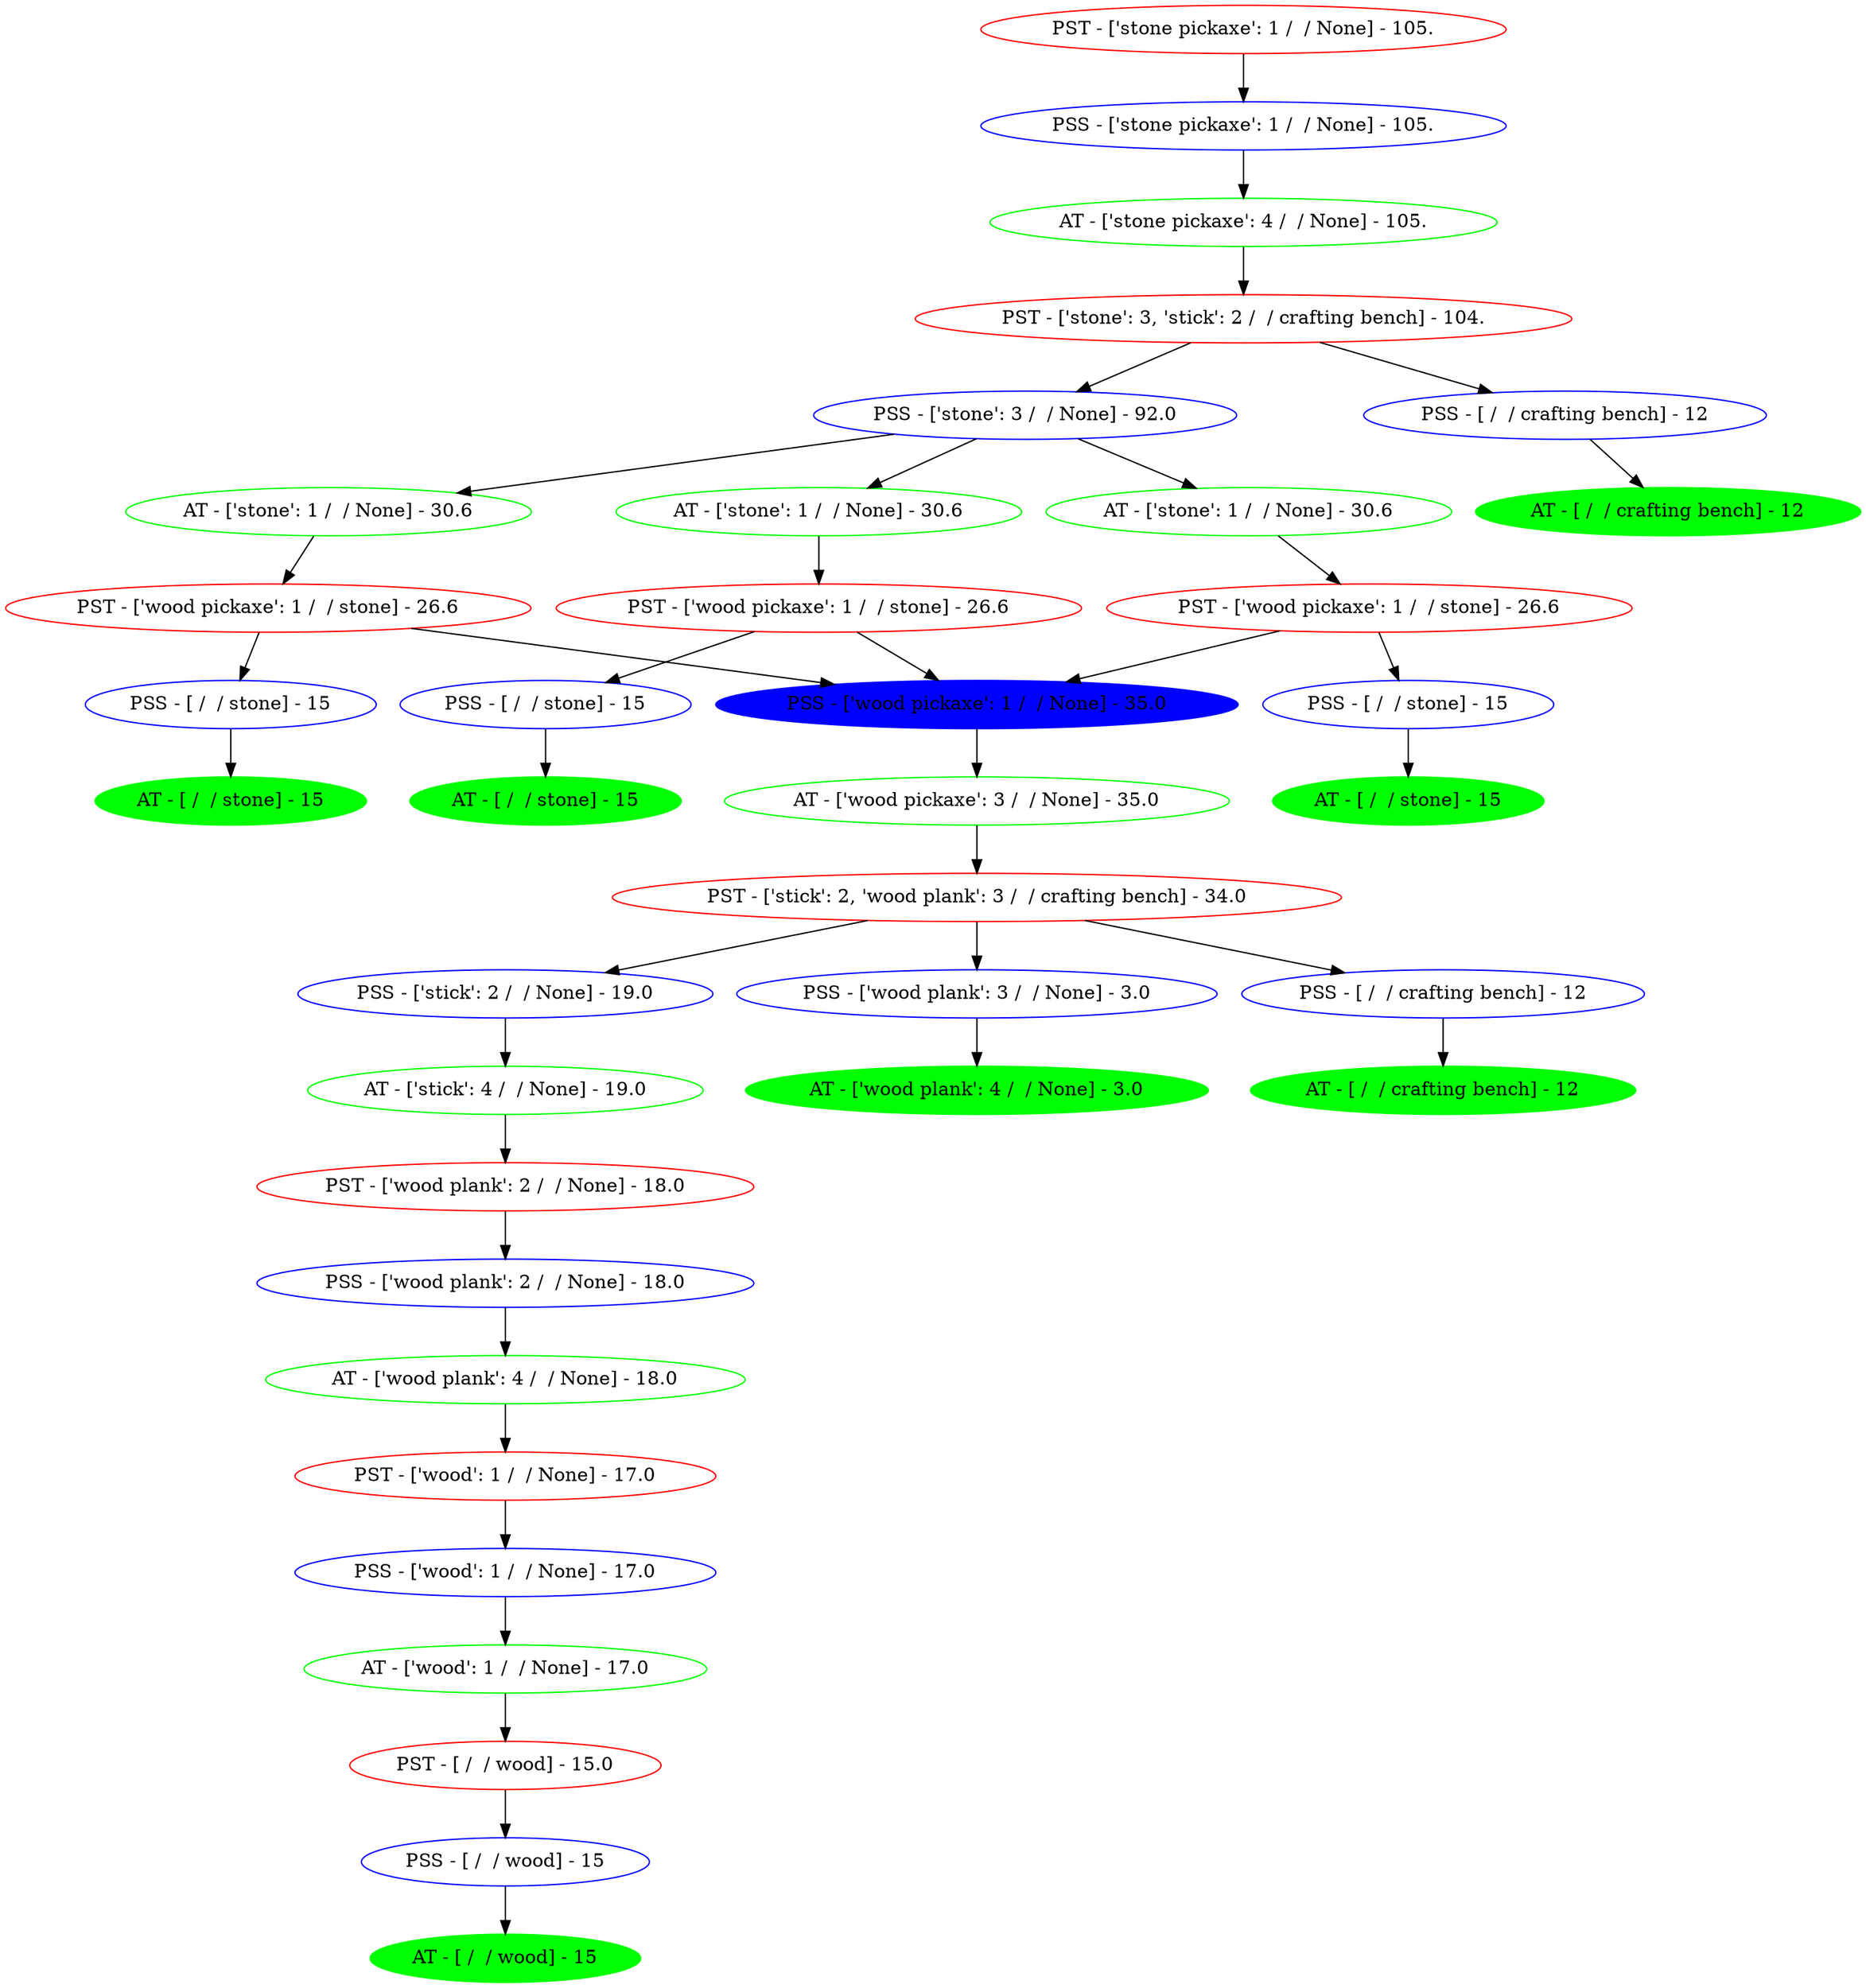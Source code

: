 digraph Tree {
	node [color=red]
	"PST - ['stone pickaxe'; 1 /  / None] - 49445584" [label="PST - ['stone pickaxe': 1 /  / None] - 105."]
	node [color=blue]
	"PSS - ['stone pickaxe'; 1 /  / None] - 49444944" [label="PSS - ['stone pickaxe': 1 /  / None] - 105."]
	node [style=unfilled]
	node [color=green]
	"AT - ['stone pickaxe'; 4 /  / None] - 49501264" [label="AT - ['stone pickaxe': 4 /  / None] - 105."]
	node [style=unfilled]
	node [color=red]
	"PST - ['stone'; 3, 'stick'; 2 /  / crafting bench] - 49444912" [label="PST - ['stone': 3, 'stick': 2 /  / crafting bench] - 104."]
	node [color=blue]
	"PSS - ['stone'; 3 /  / None] - 49501584" [label="PSS - ['stone': 3 /  / None] - 92.0"]
	node [style=unfilled]
	node [color=blue]
	"PSS - [ /  / crafting bench] - 49502160" [label="PSS - [ /  / crafting bench] - 12"]
	node [style=unfilled]
	node [color=green]
	"AT - ['stone'; 1 /  / None] - 49501648" [label="AT - ['stone': 1 /  / None] - 30.6"]
	node [style=unfilled]
	node [color=green]
	"AT - ['stone'; 1 /  / None] - 49501744" [label="AT - ['stone': 1 /  / None] - 30.6"]
	node [style=unfilled]
	node [color=green]
	"AT - ['stone'; 1 /  / None] - 49501712" [label="AT - ['stone': 1 /  / None] - 30.6"]
	node [style=unfilled]
	node [style=filled]
	node [color=green]
	"AT - [ /  / crafting bench] - 49502256" [label="AT - [ /  / crafting bench] - 12"]
	node [style=unfilled]
	node [color=red]
	"PST - ['wood pickaxe'; 1 /  / stone] - 49502320" [label="PST - ['wood pickaxe': 1 /  / stone] - 26.6"]
	node [color=red]
	"PST - ['wood pickaxe'; 1 /  / stone] - 49502704" [label="PST - ['wood pickaxe': 1 /  / stone] - 26.6"]
	node [color=red]
	"PST - ['wood pickaxe'; 1 /  / stone] - 49502768" [label="PST - ['wood pickaxe': 1 /  / stone] - 26.6"]
	node [style=filled]
	node [color=blue]
	"PSS - ['wood pickaxe'; 1 /  / None] - 49502544" [label="PSS - ['wood pickaxe': 1 /  / None] - 35.0"]
	node [style=unfilled]
	node [color=blue]
	"PSS - [ /  / stone] - 49502512" [label="PSS - [ /  / stone] - 15"]
	node [style=unfilled]
	node [color=blue]
	"PSS - [ /  / stone] - 49502864" [label="PSS - [ /  / stone] - 15"]
	node [style=unfilled]
	node [color=blue]
	"PSS - [ /  / stone] - 49503248" [label="PSS - [ /  / stone] - 15"]
	node [style=unfilled]
	node [color=green]
	"AT - ['wood pickaxe'; 3 /  / None] - 49502608" [label="AT - ['wood pickaxe': 3 /  / None] - 35.0"]
	node [style=unfilled]
	node [style=filled]
	node [color=green]
	"AT - [ /  / stone] - 49502640" [label="AT - [ /  / stone] - 15"]
	node [style=unfilled]
	node [style=filled]
	node [color=green]
	"AT - [ /  / stone] - 49502992" [label="AT - [ /  / stone] - 15"]
	node [style=unfilled]
	node [style=filled]
	node [color=green]
	"AT - [ /  / stone] - 49503376" [label="AT - [ /  / stone] - 15"]
	node [style=unfilled]
	node [color=red]
	"PST - ['stick'; 2, 'wood plank'; 3 /  / crafting bench] - 49503856" [label="PST - ['stick': 2, 'wood plank': 3 /  / crafting bench] - 34.0"]
	node [color=blue]
	"PSS - ['stick'; 2 /  / None] - 49521552" [label="PSS - ['stick': 2 /  / None] - 19.0"]
	node [style=unfilled]
	node [color=blue]
	"PSS - ['wood plank'; 3 /  / None] - 49521520" [label="PSS - ['wood plank': 3 /  / None] - 3.0"]
	node [style=unfilled]
	node [color=blue]
	"PSS - [ /  / crafting bench] - 49521712" [label="PSS - [ /  / crafting bench] - 12"]
	node [style=unfilled]
	node [color=green]
	"AT - ['stick'; 4 /  / None] - 49521616" [label="AT - ['stick': 4 /  / None] - 19.0"]
	node [style=unfilled]
	node [style=filled]
	node [color=green]
	"AT - ['wood plank'; 4 /  / None] - 49521648" [label="AT - ['wood plank': 4 /  / None] - 3.0"]
	node [style=unfilled]
	node [style=filled]
	node [color=green]
	"AT - [ /  / crafting bench] - 49521744" [label="AT - [ /  / crafting bench] - 12"]
	node [style=unfilled]
	node [color=red]
	"PST - ['wood plank'; 2 /  / None] - 49522768" [label="PST - ['wood plank': 2 /  / None] - 18.0"]
	node [color=blue]
	"PSS - ['wood plank'; 2 /  / None] - 49522928" [label="PSS - ['wood plank': 2 /  / None] - 18.0"]
	node [style=unfilled]
	node [color=green]
	"AT - ['wood plank'; 4 /  / None] - 49504048" [label="AT - ['wood plank': 4 /  / None] - 18.0"]
	node [style=unfilled]
	node [color=red]
	"PST - ['wood'; 1 /  / None] - 49538128" [label="PST - ['wood': 1 /  / None] - 17.0"]
	node [color=blue]
	"PSS - ['wood'; 1 /  / None] - 49538288" [label="PSS - ['wood': 1 /  / None] - 17.0"]
	node [style=unfilled]
	node [color=green]
	"AT - ['wood'; 1 /  / None] - 49538352" [label="AT - ['wood': 1 /  / None] - 17.0"]
	node [style=unfilled]
	node [color=red]
	"PST - [ /  / wood] - 49540304" [label="PST - [ /  / wood] - 15.0"]
	node [color=blue]
	"PSS - [ /  / wood] - 49540720" [label="PSS - [ /  / wood] - 15"]
	node [style=unfilled]
	node [style=filled]
	node [color=green]
	"AT - [ /  / wood] - 49540784" [label="AT - [ /  / wood] - 15"]
	node [style=unfilled]
	"PST - ['stone pickaxe'; 1 /  / None] - 49445584" -> "PSS - ['stone pickaxe'; 1 /  / None] - 49444944"
	"PSS - ['stone pickaxe'; 1 /  / None] - 49444944" -> "AT - ['stone pickaxe'; 4 /  / None] - 49501264"
	"AT - ['stone pickaxe'; 4 /  / None] - 49501264" -> "PST - ['stone'; 3, 'stick'; 2 /  / crafting bench] - 49444912"
	"PST - ['stone'; 3, 'stick'; 2 /  / crafting bench] - 49444912" -> "PSS - ['stone'; 3 /  / None] - 49501584"
	"PST - ['stone'; 3, 'stick'; 2 /  / crafting bench] - 49444912" -> "PSS - [ /  / crafting bench] - 49502160"
	"PSS - ['stone'; 3 /  / None] - 49501584" -> "AT - ['stone'; 1 /  / None] - 49501648"
	"PSS - ['stone'; 3 /  / None] - 49501584" -> "AT - ['stone'; 1 /  / None] - 49501744"
	"PSS - ['stone'; 3 /  / None] - 49501584" -> "AT - ['stone'; 1 /  / None] - 49501712"
	"PSS - [ /  / crafting bench] - 49502160" -> "AT - [ /  / crafting bench] - 49502256"
	"AT - ['stone'; 1 /  / None] - 49501648" -> "PST - ['wood pickaxe'; 1 /  / stone] - 49502320"
	"AT - ['stone'; 1 /  / None] - 49501744" -> "PST - ['wood pickaxe'; 1 /  / stone] - 49502704"
	"AT - ['stone'; 1 /  / None] - 49501712" -> "PST - ['wood pickaxe'; 1 /  / stone] - 49502768"
	"PST - ['wood pickaxe'; 1 /  / stone] - 49502320" -> "PSS - ['wood pickaxe'; 1 /  / None] - 49502544"
	"PST - ['wood pickaxe'; 1 /  / stone] - 49502320" -> "PSS - [ /  / stone] - 49502512"
	"PST - ['wood pickaxe'; 1 /  / stone] - 49502704" -> "PSS - ['wood pickaxe'; 1 /  / None] - 49502544"
	"PST - ['wood pickaxe'; 1 /  / stone] - 49502704" -> "PSS - [ /  / stone] - 49502864"
	"PST - ['wood pickaxe'; 1 /  / stone] - 49502768" -> "PSS - ['wood pickaxe'; 1 /  / None] - 49502544"
	"PST - ['wood pickaxe'; 1 /  / stone] - 49502768" -> "PSS - [ /  / stone] - 49503248"
	"PSS - ['wood pickaxe'; 1 /  / None] - 49502544" -> "AT - ['wood pickaxe'; 3 /  / None] - 49502608"
	"PSS - [ /  / stone] - 49502512" -> "AT - [ /  / stone] - 49502640"
	"PSS - [ /  / stone] - 49502864" -> "AT - [ /  / stone] - 49502992"
	"PSS - [ /  / stone] - 49503248" -> "AT - [ /  / stone] - 49503376"
	"AT - ['wood pickaxe'; 3 /  / None] - 49502608" -> "PST - ['stick'; 2, 'wood plank'; 3 /  / crafting bench] - 49503856"
	"PST - ['stick'; 2, 'wood plank'; 3 /  / crafting bench] - 49503856" -> "PSS - ['stick'; 2 /  / None] - 49521552"
	"PST - ['stick'; 2, 'wood plank'; 3 /  / crafting bench] - 49503856" -> "PSS - ['wood plank'; 3 /  / None] - 49521520"
	"PST - ['stick'; 2, 'wood plank'; 3 /  / crafting bench] - 49503856" -> "PSS - [ /  / crafting bench] - 49521712"
	"PSS - ['stick'; 2 /  / None] - 49521552" -> "AT - ['stick'; 4 /  / None] - 49521616"
	"PSS - ['wood plank'; 3 /  / None] - 49521520" -> "AT - ['wood plank'; 4 /  / None] - 49521648"
	"PSS - [ /  / crafting bench] - 49521712" -> "AT - [ /  / crafting bench] - 49521744"
	"AT - ['stick'; 4 /  / None] - 49521616" -> "PST - ['wood plank'; 2 /  / None] - 49522768"
	"PST - ['wood plank'; 2 /  / None] - 49522768" -> "PSS - ['wood plank'; 2 /  / None] - 49522928"
	"PSS - ['wood plank'; 2 /  / None] - 49522928" -> "AT - ['wood plank'; 4 /  / None] - 49504048"
	"AT - ['wood plank'; 4 /  / None] - 49504048" -> "PST - ['wood'; 1 /  / None] - 49538128"
	"PST - ['wood'; 1 /  / None] - 49538128" -> "PSS - ['wood'; 1 /  / None] - 49538288"
	"PSS - ['wood'; 1 /  / None] - 49538288" -> "AT - ['wood'; 1 /  / None] - 49538352"
	"AT - ['wood'; 1 /  / None] - 49538352" -> "PST - [ /  / wood] - 49540304"
	"PST - [ /  / wood] - 49540304" -> "PSS - [ /  / wood] - 49540720"
	"PSS - [ /  / wood] - 49540720" -> "AT - [ /  / wood] - 49540784"
}
